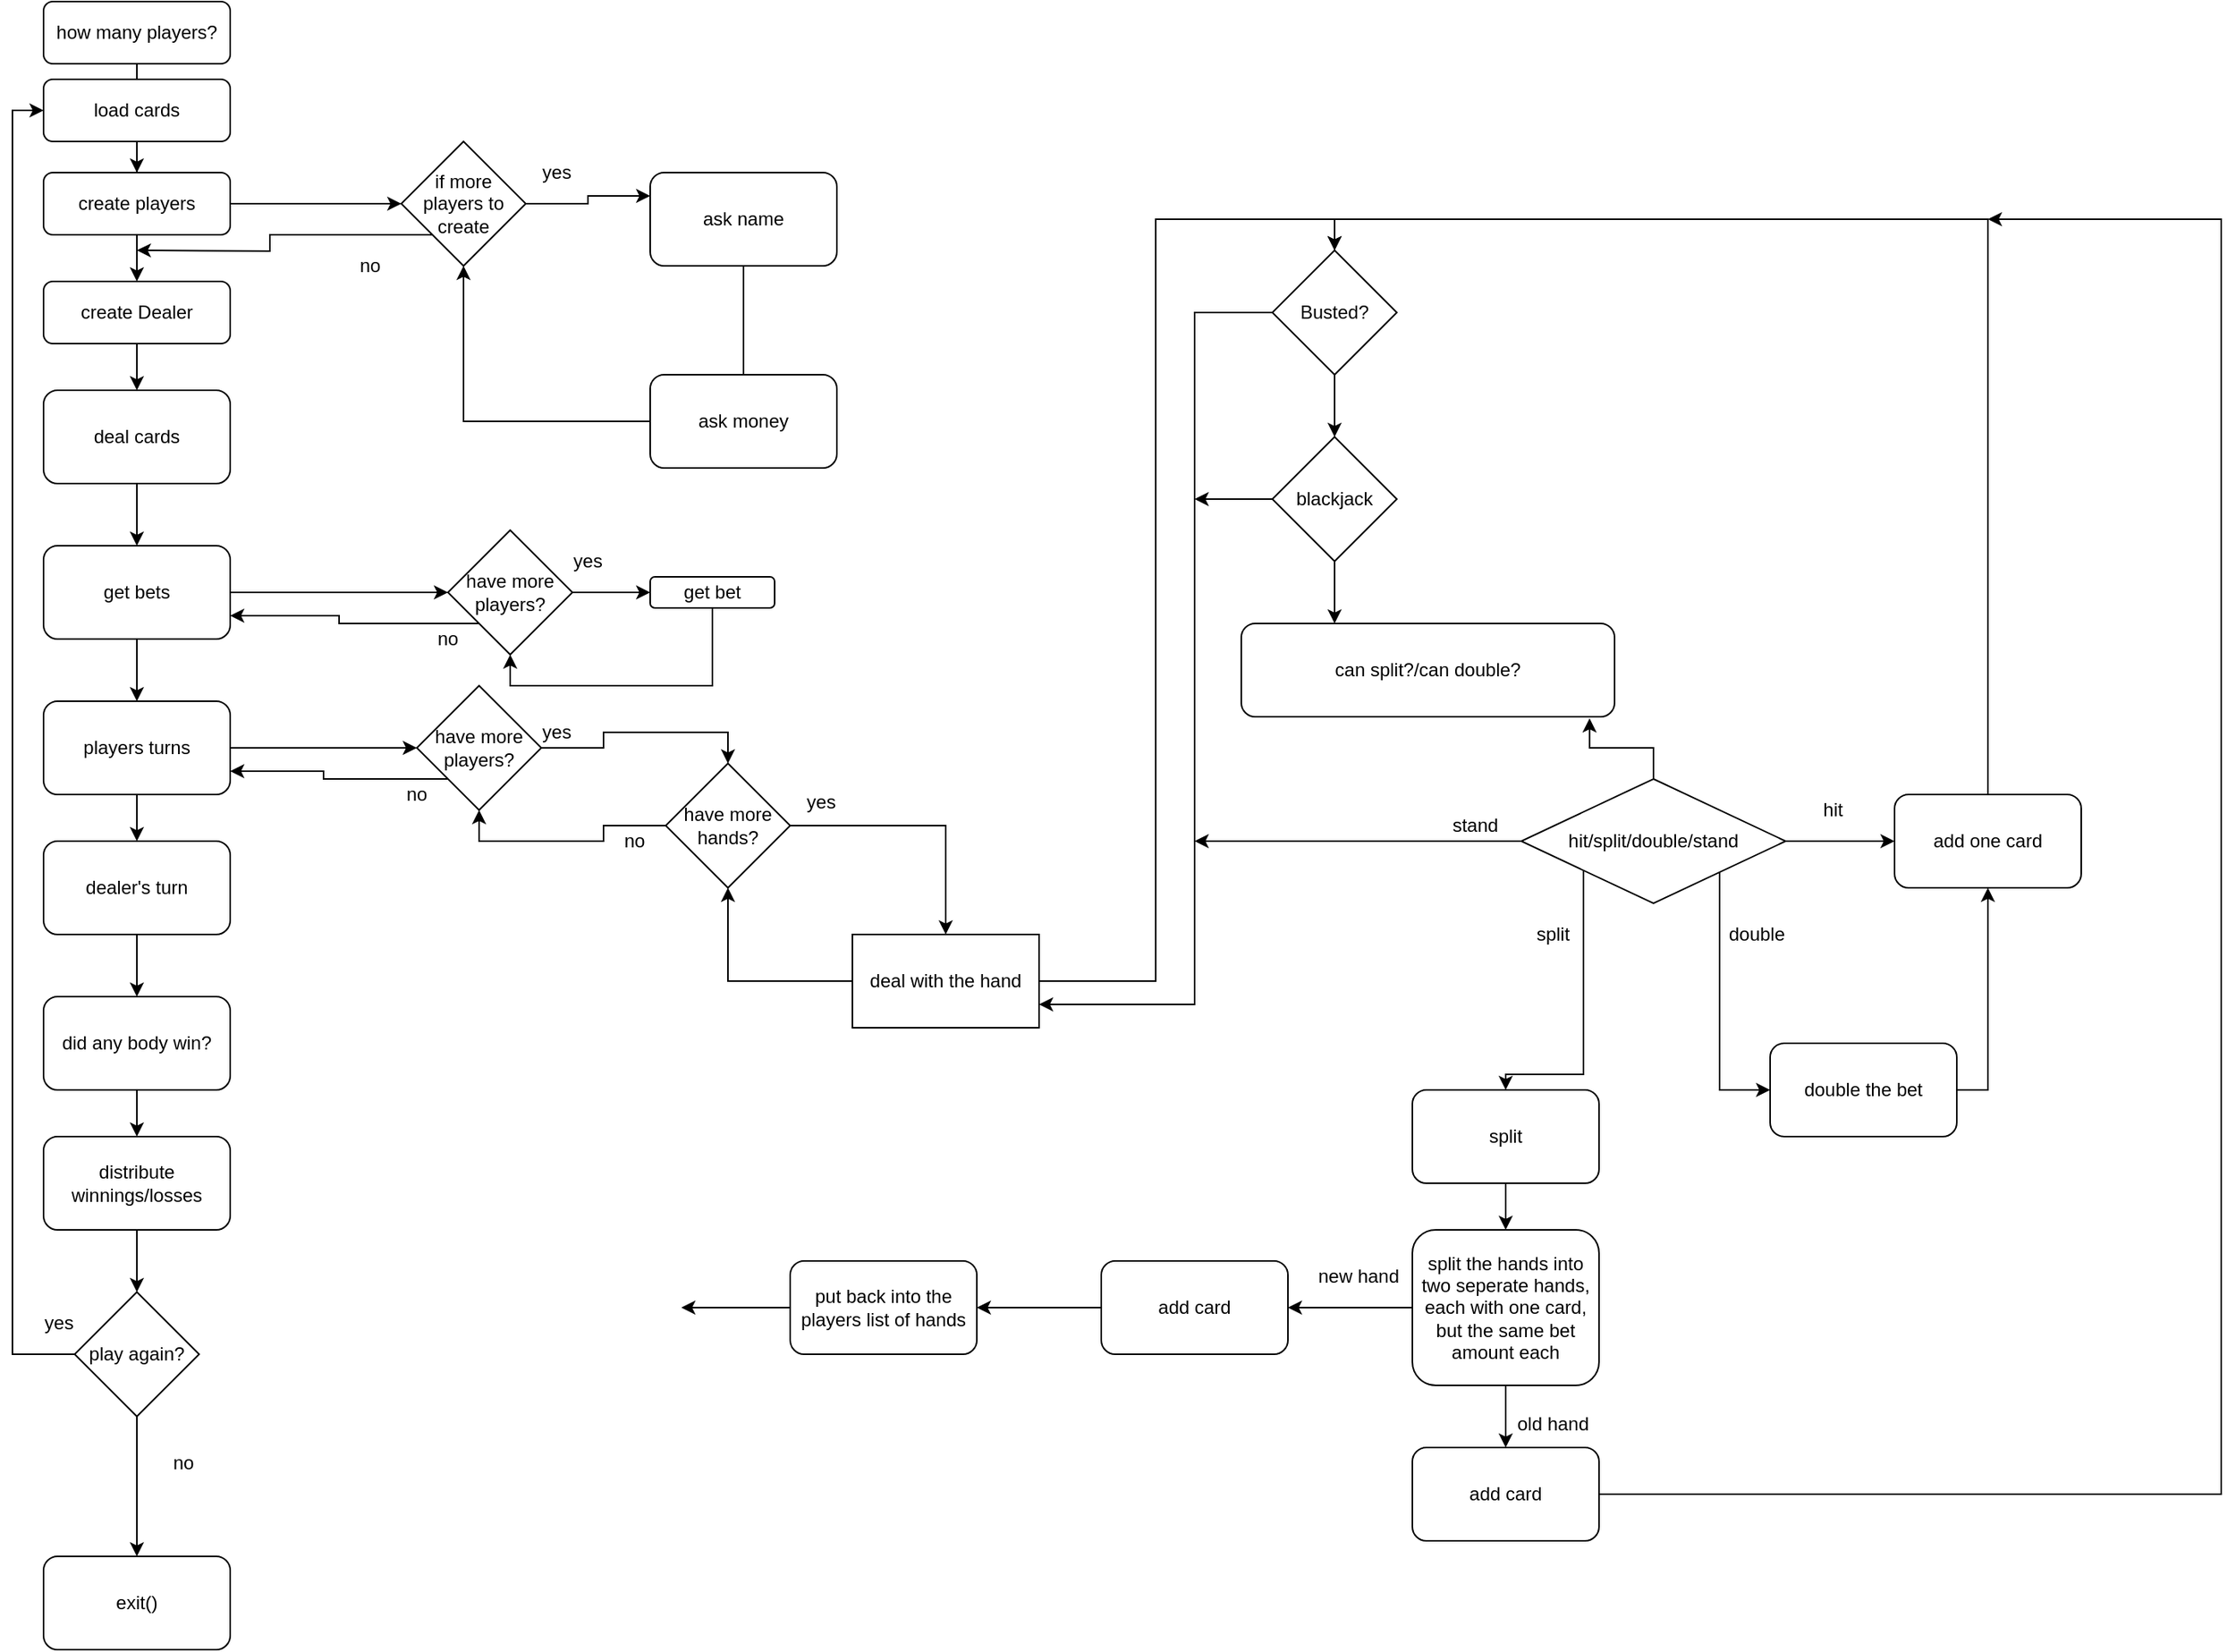 <mxfile version="12.9.3" type="device"><diagram id="C5RBs43oDa-KdzZeNtuy" name="Page-1"><mxGraphModel dx="1760" dy="809" grid="1" gridSize="10" guides="1" tooltips="1" connect="1" arrows="1" fold="1" page="1" pageScale="1" pageWidth="827" pageHeight="1169" math="0" shadow="0"><root><mxCell id="WIyWlLk6GJQsqaUBKTNV-0"/><mxCell id="WIyWlLk6GJQsqaUBKTNV-1" parent="WIyWlLk6GJQsqaUBKTNV-0"/><mxCell id="WIyWlLk6GJQsqaUBKTNV-2" value="" style="rounded=0;html=1;jettySize=auto;orthogonalLoop=1;fontSize=11;endArrow=block;endFill=0;endSize=8;strokeWidth=1;shadow=0;labelBackgroundColor=none;edgeStyle=orthogonalEdgeStyle;" parent="WIyWlLk6GJQsqaUBKTNV-1" source="WIyWlLk6GJQsqaUBKTNV-3" edge="1"><mxGeometry relative="1" as="geometry"><mxPoint x="220" y="170" as="targetPoint"/></mxGeometry></mxCell><mxCell id="WIyWlLk6GJQsqaUBKTNV-3" value="how many players?" style="rounded=1;whiteSpace=wrap;html=1;fontSize=12;glass=0;strokeWidth=1;shadow=0;" parent="WIyWlLk6GJQsqaUBKTNV-1" vertex="1"><mxGeometry x="160" y="80" width="120" height="40" as="geometry"/></mxCell><mxCell id="UgbDgg8JMqXlMSaHGFcO-2" style="edgeStyle=orthogonalEdgeStyle;rounded=0;orthogonalLoop=1;jettySize=auto;html=1;" parent="WIyWlLk6GJQsqaUBKTNV-1" source="WIyWlLk6GJQsqaUBKTNV-7" target="UgbDgg8JMqXlMSaHGFcO-0" edge="1"><mxGeometry relative="1" as="geometry"/></mxCell><mxCell id="WIyWlLk6GJQsqaUBKTNV-7" value="load cards" style="rounded=1;whiteSpace=wrap;html=1;fontSize=12;glass=0;strokeWidth=1;shadow=0;" parent="WIyWlLk6GJQsqaUBKTNV-1" vertex="1"><mxGeometry x="160" y="130" width="120" height="40" as="geometry"/></mxCell><mxCell id="UgbDgg8JMqXlMSaHGFcO-3" style="edgeStyle=orthogonalEdgeStyle;rounded=0;orthogonalLoop=1;jettySize=auto;html=1;entryX=0.5;entryY=0;entryDx=0;entryDy=0;" parent="WIyWlLk6GJQsqaUBKTNV-1" source="UgbDgg8JMqXlMSaHGFcO-0" target="UgbDgg8JMqXlMSaHGFcO-1" edge="1"><mxGeometry relative="1" as="geometry"/></mxCell><mxCell id="UgbDgg8JMqXlMSaHGFcO-4" style="edgeStyle=orthogonalEdgeStyle;rounded=0;orthogonalLoop=1;jettySize=auto;html=1;" parent="WIyWlLk6GJQsqaUBKTNV-1" source="UgbDgg8JMqXlMSaHGFcO-0" edge="1"><mxGeometry relative="1" as="geometry"><mxPoint x="390" y="210" as="targetPoint"/></mxGeometry></mxCell><mxCell id="UgbDgg8JMqXlMSaHGFcO-0" value="create players" style="rounded=1;whiteSpace=wrap;html=1;fontSize=12;glass=0;strokeWidth=1;shadow=0;" parent="WIyWlLk6GJQsqaUBKTNV-1" vertex="1"><mxGeometry x="160" y="190" width="120" height="40" as="geometry"/></mxCell><mxCell id="UgbDgg8JMqXlMSaHGFcO-42" style="edgeStyle=orthogonalEdgeStyle;rounded=0;orthogonalLoop=1;jettySize=auto;html=1;" parent="WIyWlLk6GJQsqaUBKTNV-1" source="UgbDgg8JMqXlMSaHGFcO-1" target="UgbDgg8JMqXlMSaHGFcO-24" edge="1"><mxGeometry relative="1" as="geometry"/></mxCell><mxCell id="UgbDgg8JMqXlMSaHGFcO-1" value="create Dealer" style="rounded=1;whiteSpace=wrap;html=1;fontSize=12;glass=0;strokeWidth=1;shadow=0;" parent="WIyWlLk6GJQsqaUBKTNV-1" vertex="1"><mxGeometry x="160" y="260" width="120" height="40" as="geometry"/></mxCell><mxCell id="UgbDgg8JMqXlMSaHGFcO-9" style="edgeStyle=orthogonalEdgeStyle;rounded=0;orthogonalLoop=1;jettySize=auto;html=1;" parent="WIyWlLk6GJQsqaUBKTNV-1" source="UgbDgg8JMqXlMSaHGFcO-5" edge="1"><mxGeometry relative="1" as="geometry"><mxPoint x="610" y="330" as="targetPoint"/></mxGeometry></mxCell><mxCell id="UgbDgg8JMqXlMSaHGFcO-5" value="ask name" style="rounded=1;whiteSpace=wrap;html=1;" parent="WIyWlLk6GJQsqaUBKTNV-1" vertex="1"><mxGeometry x="550" y="190" width="120" height="60" as="geometry"/></mxCell><mxCell id="UgbDgg8JMqXlMSaHGFcO-8" style="edgeStyle=orthogonalEdgeStyle;rounded=0;orthogonalLoop=1;jettySize=auto;html=1;entryX=0;entryY=0.25;entryDx=0;entryDy=0;" parent="WIyWlLk6GJQsqaUBKTNV-1" source="UgbDgg8JMqXlMSaHGFcO-6" target="UgbDgg8JMqXlMSaHGFcO-5" edge="1"><mxGeometry relative="1" as="geometry"/></mxCell><mxCell id="UgbDgg8JMqXlMSaHGFcO-16" style="edgeStyle=orthogonalEdgeStyle;rounded=0;orthogonalLoop=1;jettySize=auto;html=1;exitX=0;exitY=1;exitDx=0;exitDy=0;" parent="WIyWlLk6GJQsqaUBKTNV-1" source="UgbDgg8JMqXlMSaHGFcO-6" edge="1"><mxGeometry relative="1" as="geometry"><mxPoint x="220" y="240" as="targetPoint"/></mxGeometry></mxCell><mxCell id="UgbDgg8JMqXlMSaHGFcO-6" value="if more players to create" style="rhombus;whiteSpace=wrap;html=1;" parent="WIyWlLk6GJQsqaUBKTNV-1" vertex="1"><mxGeometry x="390" y="170" width="80" height="80" as="geometry"/></mxCell><mxCell id="UgbDgg8JMqXlMSaHGFcO-11" style="edgeStyle=orthogonalEdgeStyle;rounded=0;orthogonalLoop=1;jettySize=auto;html=1;entryX=0.5;entryY=1;entryDx=0;entryDy=0;" parent="WIyWlLk6GJQsqaUBKTNV-1" source="UgbDgg8JMqXlMSaHGFcO-10" target="UgbDgg8JMqXlMSaHGFcO-6" edge="1"><mxGeometry relative="1" as="geometry"/></mxCell><mxCell id="UgbDgg8JMqXlMSaHGFcO-10" value="ask money" style="rounded=1;whiteSpace=wrap;html=1;" parent="WIyWlLk6GJQsqaUBKTNV-1" vertex="1"><mxGeometry x="550" y="320" width="120" height="60" as="geometry"/></mxCell><mxCell id="UgbDgg8JMqXlMSaHGFcO-12" value="yes" style="text;html=1;strokeColor=none;fillColor=none;align=center;verticalAlign=middle;whiteSpace=wrap;rounded=0;" parent="WIyWlLk6GJQsqaUBKTNV-1" vertex="1"><mxGeometry x="470" y="180" width="40" height="20" as="geometry"/></mxCell><mxCell id="UgbDgg8JMqXlMSaHGFcO-14" value="&lt;div&gt;no&lt;/div&gt;" style="text;html=1;strokeColor=none;fillColor=none;align=center;verticalAlign=middle;whiteSpace=wrap;rounded=0;" parent="WIyWlLk6GJQsqaUBKTNV-1" vertex="1"><mxGeometry x="350" y="240" width="40" height="20" as="geometry"/></mxCell><mxCell id="UgbDgg8JMqXlMSaHGFcO-44" style="edgeStyle=orthogonalEdgeStyle;rounded=0;orthogonalLoop=1;jettySize=auto;html=1;" parent="WIyWlLk6GJQsqaUBKTNV-1" source="UgbDgg8JMqXlMSaHGFcO-21" target="UgbDgg8JMqXlMSaHGFcO-22" edge="1"><mxGeometry relative="1" as="geometry"/></mxCell><mxCell id="hKHF6bIFZoX23VhzUUhw-0" style="edgeStyle=orthogonalEdgeStyle;rounded=0;orthogonalLoop=1;jettySize=auto;html=1;" edge="1" parent="WIyWlLk6GJQsqaUBKTNV-1" source="UgbDgg8JMqXlMSaHGFcO-21" target="hKHF6bIFZoX23VhzUUhw-1"><mxGeometry relative="1" as="geometry"><mxPoint x="460" y="460" as="targetPoint"/></mxGeometry></mxCell><mxCell id="UgbDgg8JMqXlMSaHGFcO-21" value="get bets" style="rounded=1;whiteSpace=wrap;html=1;" parent="WIyWlLk6GJQsqaUBKTNV-1" vertex="1"><mxGeometry x="160" y="430" width="120" height="60" as="geometry"/></mxCell><mxCell id="UgbDgg8JMqXlMSaHGFcO-25" style="edgeStyle=orthogonalEdgeStyle;rounded=0;orthogonalLoop=1;jettySize=auto;html=1;exitX=1;exitY=0.5;exitDx=0;exitDy=0;entryX=0;entryY=0.5;entryDx=0;entryDy=0;" parent="WIyWlLk6GJQsqaUBKTNV-1" source="UgbDgg8JMqXlMSaHGFcO-22" target="hKHF6bIFZoX23VhzUUhw-8" edge="1"><mxGeometry relative="1" as="geometry"><mxPoint x="440" y="560" as="targetPoint"/></mxGeometry></mxCell><mxCell id="UgbDgg8JMqXlMSaHGFcO-48" style="edgeStyle=orthogonalEdgeStyle;rounded=0;orthogonalLoop=1;jettySize=auto;html=1;entryX=0.5;entryY=0;entryDx=0;entryDy=0;" parent="WIyWlLk6GJQsqaUBKTNV-1" source="UgbDgg8JMqXlMSaHGFcO-22" target="UgbDgg8JMqXlMSaHGFcO-45" edge="1"><mxGeometry relative="1" as="geometry"/></mxCell><mxCell id="UgbDgg8JMqXlMSaHGFcO-22" value="players turns" style="rounded=1;whiteSpace=wrap;html=1;" parent="WIyWlLk6GJQsqaUBKTNV-1" vertex="1"><mxGeometry x="160" y="530" width="120" height="60" as="geometry"/></mxCell><mxCell id="UgbDgg8JMqXlMSaHGFcO-43" style="edgeStyle=orthogonalEdgeStyle;rounded=0;orthogonalLoop=1;jettySize=auto;html=1;" parent="WIyWlLk6GJQsqaUBKTNV-1" source="UgbDgg8JMqXlMSaHGFcO-24" target="UgbDgg8JMqXlMSaHGFcO-21" edge="1"><mxGeometry relative="1" as="geometry"/></mxCell><mxCell id="UgbDgg8JMqXlMSaHGFcO-24" value="deal cards" style="rounded=1;whiteSpace=wrap;html=1;" parent="WIyWlLk6GJQsqaUBKTNV-1" vertex="1"><mxGeometry x="160" y="330" width="120" height="60" as="geometry"/></mxCell><mxCell id="UgbDgg8JMqXlMSaHGFcO-47" style="edgeStyle=orthogonalEdgeStyle;rounded=0;orthogonalLoop=1;jettySize=auto;html=1;entryX=0.5;entryY=0;entryDx=0;entryDy=0;" parent="WIyWlLk6GJQsqaUBKTNV-1" source="UgbDgg8JMqXlMSaHGFcO-45" target="UgbDgg8JMqXlMSaHGFcO-46" edge="1"><mxGeometry relative="1" as="geometry"/></mxCell><mxCell id="UgbDgg8JMqXlMSaHGFcO-45" value="dealer's turn" style="rounded=1;whiteSpace=wrap;html=1;" parent="WIyWlLk6GJQsqaUBKTNV-1" vertex="1"><mxGeometry x="160" y="620" width="120" height="60" as="geometry"/></mxCell><mxCell id="UgbDgg8JMqXlMSaHGFcO-59" style="edgeStyle=orthogonalEdgeStyle;rounded=0;orthogonalLoop=1;jettySize=auto;html=1;" parent="WIyWlLk6GJQsqaUBKTNV-1" source="UgbDgg8JMqXlMSaHGFcO-46" target="UgbDgg8JMqXlMSaHGFcO-49" edge="1"><mxGeometry relative="1" as="geometry"/></mxCell><mxCell id="UgbDgg8JMqXlMSaHGFcO-46" value="did any body win?" style="rounded=1;whiteSpace=wrap;html=1;" parent="WIyWlLk6GJQsqaUBKTNV-1" vertex="1"><mxGeometry x="160" y="720" width="120" height="60" as="geometry"/></mxCell><mxCell id="UgbDgg8JMqXlMSaHGFcO-58" style="edgeStyle=orthogonalEdgeStyle;rounded=0;orthogonalLoop=1;jettySize=auto;html=1;" parent="WIyWlLk6GJQsqaUBKTNV-1" source="UgbDgg8JMqXlMSaHGFcO-49" target="UgbDgg8JMqXlMSaHGFcO-51" edge="1"><mxGeometry relative="1" as="geometry"/></mxCell><mxCell id="UgbDgg8JMqXlMSaHGFcO-49" value="distribute winnings/losses" style="rounded=1;whiteSpace=wrap;html=1;" parent="WIyWlLk6GJQsqaUBKTNV-1" vertex="1"><mxGeometry x="160" y="810" width="120" height="60" as="geometry"/></mxCell><mxCell id="UgbDgg8JMqXlMSaHGFcO-53" style="edgeStyle=orthogonalEdgeStyle;rounded=0;orthogonalLoop=1;jettySize=auto;html=1;entryX=0;entryY=0.5;entryDx=0;entryDy=0;" parent="WIyWlLk6GJQsqaUBKTNV-1" source="UgbDgg8JMqXlMSaHGFcO-51" target="WIyWlLk6GJQsqaUBKTNV-7" edge="1"><mxGeometry relative="1" as="geometry"><Array as="points"><mxPoint x="140" y="950"/><mxPoint x="140" y="150"/></Array></mxGeometry></mxCell><mxCell id="UgbDgg8JMqXlMSaHGFcO-54" style="edgeStyle=orthogonalEdgeStyle;rounded=0;orthogonalLoop=1;jettySize=auto;html=1;" parent="WIyWlLk6GJQsqaUBKTNV-1" source="UgbDgg8JMqXlMSaHGFcO-51" edge="1"><mxGeometry relative="1" as="geometry"><mxPoint x="220" y="1080" as="targetPoint"/></mxGeometry></mxCell><mxCell id="UgbDgg8JMqXlMSaHGFcO-51" value="play again?" style="rhombus;whiteSpace=wrap;html=1;" parent="WIyWlLk6GJQsqaUBKTNV-1" vertex="1"><mxGeometry x="180" y="910" width="80" height="80" as="geometry"/></mxCell><mxCell id="UgbDgg8JMqXlMSaHGFcO-55" value="yes" style="text;html=1;strokeColor=none;fillColor=none;align=center;verticalAlign=middle;whiteSpace=wrap;rounded=0;" parent="WIyWlLk6GJQsqaUBKTNV-1" vertex="1"><mxGeometry x="150" y="920" width="40" height="20" as="geometry"/></mxCell><mxCell id="UgbDgg8JMqXlMSaHGFcO-56" value="&lt;div&gt;no&lt;/div&gt;" style="text;html=1;strokeColor=none;fillColor=none;align=center;verticalAlign=middle;whiteSpace=wrap;rounded=0;" parent="WIyWlLk6GJQsqaUBKTNV-1" vertex="1"><mxGeometry x="230" y="1010" width="40" height="20" as="geometry"/></mxCell><mxCell id="UgbDgg8JMqXlMSaHGFcO-60" value="exit()" style="rounded=1;whiteSpace=wrap;html=1;" parent="WIyWlLk6GJQsqaUBKTNV-1" vertex="1"><mxGeometry x="160" y="1080" width="120" height="60" as="geometry"/></mxCell><mxCell id="hKHF6bIFZoX23VhzUUhw-2" style="edgeStyle=orthogonalEdgeStyle;rounded=0;orthogonalLoop=1;jettySize=auto;html=1;" edge="1" parent="WIyWlLk6GJQsqaUBKTNV-1" source="hKHF6bIFZoX23VhzUUhw-1" target="hKHF6bIFZoX23VhzUUhw-3"><mxGeometry relative="1" as="geometry"><mxPoint x="610" y="460" as="targetPoint"/></mxGeometry></mxCell><mxCell id="hKHF6bIFZoX23VhzUUhw-5" style="edgeStyle=orthogonalEdgeStyle;rounded=0;orthogonalLoop=1;jettySize=auto;html=1;exitX=0;exitY=1;exitDx=0;exitDy=0;entryX=1;entryY=0.75;entryDx=0;entryDy=0;" edge="1" parent="WIyWlLk6GJQsqaUBKTNV-1" source="hKHF6bIFZoX23VhzUUhw-1" target="UgbDgg8JMqXlMSaHGFcO-21"><mxGeometry relative="1" as="geometry"/></mxCell><mxCell id="hKHF6bIFZoX23VhzUUhw-1" value="have more players?" style="rhombus;whiteSpace=wrap;html=1;" vertex="1" parent="WIyWlLk6GJQsqaUBKTNV-1"><mxGeometry x="420" y="420" width="80" height="80" as="geometry"/></mxCell><mxCell id="hKHF6bIFZoX23VhzUUhw-4" style="edgeStyle=orthogonalEdgeStyle;rounded=0;orthogonalLoop=1;jettySize=auto;html=1;entryX=0.5;entryY=1;entryDx=0;entryDy=0;" edge="1" parent="WIyWlLk6GJQsqaUBKTNV-1" source="hKHF6bIFZoX23VhzUUhw-3" target="hKHF6bIFZoX23VhzUUhw-1"><mxGeometry relative="1" as="geometry"><Array as="points"><mxPoint x="590" y="520"/><mxPoint x="460" y="520"/></Array></mxGeometry></mxCell><mxCell id="hKHF6bIFZoX23VhzUUhw-3" value="get bet" style="rounded=1;whiteSpace=wrap;html=1;" vertex="1" parent="WIyWlLk6GJQsqaUBKTNV-1"><mxGeometry x="550" y="450" width="80" height="20" as="geometry"/></mxCell><mxCell id="hKHF6bIFZoX23VhzUUhw-6" value="&lt;div&gt;no&lt;/div&gt;" style="text;html=1;strokeColor=none;fillColor=none;align=center;verticalAlign=middle;whiteSpace=wrap;rounded=0;" vertex="1" parent="WIyWlLk6GJQsqaUBKTNV-1"><mxGeometry x="400" y="480" width="40" height="20" as="geometry"/></mxCell><mxCell id="hKHF6bIFZoX23VhzUUhw-7" value="&lt;div&gt;yes&lt;/div&gt;" style="text;html=1;strokeColor=none;fillColor=none;align=center;verticalAlign=middle;whiteSpace=wrap;rounded=0;" vertex="1" parent="WIyWlLk6GJQsqaUBKTNV-1"><mxGeometry x="490" y="430" width="40" height="20" as="geometry"/></mxCell><mxCell id="hKHF6bIFZoX23VhzUUhw-9" style="edgeStyle=orthogonalEdgeStyle;rounded=0;orthogonalLoop=1;jettySize=auto;html=1;entryX=0.5;entryY=0;entryDx=0;entryDy=0;" edge="1" parent="WIyWlLk6GJQsqaUBKTNV-1" source="hKHF6bIFZoX23VhzUUhw-8" target="hKHF6bIFZoX23VhzUUhw-10"><mxGeometry relative="1" as="geometry"><mxPoint x="600" y="610" as="targetPoint"/></mxGeometry></mxCell><mxCell id="hKHF6bIFZoX23VhzUUhw-16" style="edgeStyle=orthogonalEdgeStyle;rounded=0;orthogonalLoop=1;jettySize=auto;html=1;exitX=0;exitY=1;exitDx=0;exitDy=0;entryX=1;entryY=0.75;entryDx=0;entryDy=0;" edge="1" parent="WIyWlLk6GJQsqaUBKTNV-1" source="hKHF6bIFZoX23VhzUUhw-8" target="UgbDgg8JMqXlMSaHGFcO-22"><mxGeometry relative="1" as="geometry"/></mxCell><mxCell id="hKHF6bIFZoX23VhzUUhw-8" value="have more players?" style="rhombus;whiteSpace=wrap;html=1;" vertex="1" parent="WIyWlLk6GJQsqaUBKTNV-1"><mxGeometry x="400" y="520" width="80" height="80" as="geometry"/></mxCell><mxCell id="hKHF6bIFZoX23VhzUUhw-13" style="edgeStyle=orthogonalEdgeStyle;rounded=0;orthogonalLoop=1;jettySize=auto;html=1;exitX=1;exitY=0.5;exitDx=0;exitDy=0;entryX=0.5;entryY=0;entryDx=0;entryDy=0;" edge="1" parent="WIyWlLk6GJQsqaUBKTNV-1" source="hKHF6bIFZoX23VhzUUhw-10" target="hKHF6bIFZoX23VhzUUhw-11"><mxGeometry relative="1" as="geometry"/></mxCell><mxCell id="hKHF6bIFZoX23VhzUUhw-15" style="edgeStyle=orthogonalEdgeStyle;rounded=0;orthogonalLoop=1;jettySize=auto;html=1;exitX=0;exitY=0.5;exitDx=0;exitDy=0;entryX=0.5;entryY=1;entryDx=0;entryDy=0;" edge="1" parent="WIyWlLk6GJQsqaUBKTNV-1" source="hKHF6bIFZoX23VhzUUhw-10" target="hKHF6bIFZoX23VhzUUhw-8"><mxGeometry relative="1" as="geometry"/></mxCell><mxCell id="hKHF6bIFZoX23VhzUUhw-10" value="have more hands?" style="rhombus;whiteSpace=wrap;html=1;" vertex="1" parent="WIyWlLk6GJQsqaUBKTNV-1"><mxGeometry x="560" y="570" width="80" height="80" as="geometry"/></mxCell><mxCell id="hKHF6bIFZoX23VhzUUhw-12" style="edgeStyle=orthogonalEdgeStyle;rounded=0;orthogonalLoop=1;jettySize=auto;html=1;exitX=1;exitY=0.5;exitDx=0;exitDy=0;entryX=0.5;entryY=0;entryDx=0;entryDy=0;" edge="1" parent="WIyWlLk6GJQsqaUBKTNV-1" source="hKHF6bIFZoX23VhzUUhw-11" target="hKHF6bIFZoX23VhzUUhw-25"><mxGeometry relative="1" as="geometry"><mxPoint x="870" y="210" as="targetPoint"/></mxGeometry></mxCell><mxCell id="hKHF6bIFZoX23VhzUUhw-14" style="edgeStyle=orthogonalEdgeStyle;rounded=0;orthogonalLoop=1;jettySize=auto;html=1;exitX=0;exitY=0.5;exitDx=0;exitDy=0;entryX=0.5;entryY=1;entryDx=0;entryDy=0;" edge="1" parent="WIyWlLk6GJQsqaUBKTNV-1" source="hKHF6bIFZoX23VhzUUhw-11" target="hKHF6bIFZoX23VhzUUhw-10"><mxGeometry relative="1" as="geometry"/></mxCell><mxCell id="hKHF6bIFZoX23VhzUUhw-11" value="deal with the hand" style="rounded=0;whiteSpace=wrap;html=1;" vertex="1" parent="WIyWlLk6GJQsqaUBKTNV-1"><mxGeometry x="680" y="680" width="120" height="60" as="geometry"/></mxCell><mxCell id="hKHF6bIFZoX23VhzUUhw-17" value="no" style="text;html=1;strokeColor=none;fillColor=none;align=center;verticalAlign=middle;whiteSpace=wrap;rounded=0;" vertex="1" parent="WIyWlLk6GJQsqaUBKTNV-1"><mxGeometry x="380" y="580" width="40" height="20" as="geometry"/></mxCell><mxCell id="hKHF6bIFZoX23VhzUUhw-18" value="no" style="text;html=1;strokeColor=none;fillColor=none;align=center;verticalAlign=middle;whiteSpace=wrap;rounded=0;" vertex="1" parent="WIyWlLk6GJQsqaUBKTNV-1"><mxGeometry x="520" y="610" width="40" height="20" as="geometry"/></mxCell><mxCell id="hKHF6bIFZoX23VhzUUhw-19" value="&lt;div&gt;yes&lt;/div&gt;" style="text;html=1;strokeColor=none;fillColor=none;align=center;verticalAlign=middle;whiteSpace=wrap;rounded=0;" vertex="1" parent="WIyWlLk6GJQsqaUBKTNV-1"><mxGeometry x="470" y="540" width="40" height="20" as="geometry"/></mxCell><mxCell id="hKHF6bIFZoX23VhzUUhw-23" value="&lt;div&gt;yes&lt;/div&gt;" style="text;html=1;strokeColor=none;fillColor=none;align=center;verticalAlign=middle;whiteSpace=wrap;rounded=0;" vertex="1" parent="WIyWlLk6GJQsqaUBKTNV-1"><mxGeometry x="640" y="585" width="40" height="20" as="geometry"/></mxCell><mxCell id="hKHF6bIFZoX23VhzUUhw-28" style="edgeStyle=orthogonalEdgeStyle;rounded=0;orthogonalLoop=1;jettySize=auto;html=1;exitX=0;exitY=0.5;exitDx=0;exitDy=0;entryX=1;entryY=0.75;entryDx=0;entryDy=0;" edge="1" parent="WIyWlLk6GJQsqaUBKTNV-1" source="hKHF6bIFZoX23VhzUUhw-25" target="hKHF6bIFZoX23VhzUUhw-11"><mxGeometry relative="1" as="geometry"><Array as="points"><mxPoint x="900" y="280"/><mxPoint x="900" y="725"/></Array></mxGeometry></mxCell><mxCell id="hKHF6bIFZoX23VhzUUhw-30" style="edgeStyle=orthogonalEdgeStyle;rounded=0;orthogonalLoop=1;jettySize=auto;html=1;exitX=0.5;exitY=1;exitDx=0;exitDy=0;" edge="1" parent="WIyWlLk6GJQsqaUBKTNV-1" source="hKHF6bIFZoX23VhzUUhw-25" target="hKHF6bIFZoX23VhzUUhw-26"><mxGeometry relative="1" as="geometry"/></mxCell><mxCell id="hKHF6bIFZoX23VhzUUhw-25" value="Busted?" style="rhombus;whiteSpace=wrap;html=1;" vertex="1" parent="WIyWlLk6GJQsqaUBKTNV-1"><mxGeometry x="950" y="240" width="80" height="80" as="geometry"/></mxCell><mxCell id="hKHF6bIFZoX23VhzUUhw-29" style="edgeStyle=orthogonalEdgeStyle;rounded=0;orthogonalLoop=1;jettySize=auto;html=1;exitX=0;exitY=0.5;exitDx=0;exitDy=0;" edge="1" parent="WIyWlLk6GJQsqaUBKTNV-1" source="hKHF6bIFZoX23VhzUUhw-26"><mxGeometry relative="1" as="geometry"><mxPoint x="900" y="400" as="targetPoint"/></mxGeometry></mxCell><mxCell id="hKHF6bIFZoX23VhzUUhw-31" style="edgeStyle=orthogonalEdgeStyle;rounded=0;orthogonalLoop=1;jettySize=auto;html=1;exitX=0.5;exitY=1;exitDx=0;exitDy=0;entryX=0.5;entryY=0;entryDx=0;entryDy=0;" edge="1" parent="WIyWlLk6GJQsqaUBKTNV-1" source="hKHF6bIFZoX23VhzUUhw-26"><mxGeometry relative="1" as="geometry"><mxPoint x="990" y="480" as="targetPoint"/></mxGeometry></mxCell><mxCell id="hKHF6bIFZoX23VhzUUhw-26" value="blackjack" style="rhombus;whiteSpace=wrap;html=1;" vertex="1" parent="WIyWlLk6GJQsqaUBKTNV-1"><mxGeometry x="950" y="360" width="80" height="80" as="geometry"/></mxCell><mxCell id="hKHF6bIFZoX23VhzUUhw-36" value="can split?/can double?" style="rounded=1;whiteSpace=wrap;html=1;" vertex="1" parent="WIyWlLk6GJQsqaUBKTNV-1"><mxGeometry x="930" y="480" width="240" height="60" as="geometry"/></mxCell><mxCell id="hKHF6bIFZoX23VhzUUhw-40" style="edgeStyle=orthogonalEdgeStyle;rounded=0;orthogonalLoop=1;jettySize=auto;html=1;entryX=0.933;entryY=1.017;entryDx=0;entryDy=0;entryPerimeter=0;" edge="1" parent="WIyWlLk6GJQsqaUBKTNV-1" source="hKHF6bIFZoX23VhzUUhw-39" target="hKHF6bIFZoX23VhzUUhw-36"><mxGeometry relative="1" as="geometry"/></mxCell><mxCell id="hKHF6bIFZoX23VhzUUhw-41" style="edgeStyle=orthogonalEdgeStyle;rounded=0;orthogonalLoop=1;jettySize=auto;html=1;exitX=0;exitY=0.5;exitDx=0;exitDy=0;" edge="1" parent="WIyWlLk6GJQsqaUBKTNV-1" source="hKHF6bIFZoX23VhzUUhw-39"><mxGeometry relative="1" as="geometry"><mxPoint x="900" y="620" as="targetPoint"/></mxGeometry></mxCell><mxCell id="hKHF6bIFZoX23VhzUUhw-43" style="edgeStyle=orthogonalEdgeStyle;rounded=0;orthogonalLoop=1;jettySize=auto;html=1;" edge="1" parent="WIyWlLk6GJQsqaUBKTNV-1" source="hKHF6bIFZoX23VhzUUhw-39"><mxGeometry relative="1" as="geometry"><mxPoint x="1350" y="620" as="targetPoint"/></mxGeometry></mxCell><mxCell id="hKHF6bIFZoX23VhzUUhw-44" style="edgeStyle=orthogonalEdgeStyle;rounded=0;orthogonalLoop=1;jettySize=auto;html=1;" edge="1" parent="WIyWlLk6GJQsqaUBKTNV-1" source="hKHF6bIFZoX23VhzUUhw-39"><mxGeometry relative="1" as="geometry"><mxPoint x="1100" y="780" as="targetPoint"/><Array as="points"><mxPoint x="1150" y="770"/></Array></mxGeometry></mxCell><mxCell id="hKHF6bIFZoX23VhzUUhw-45" style="edgeStyle=orthogonalEdgeStyle;rounded=0;orthogonalLoop=1;jettySize=auto;html=1;exitX=1;exitY=1;exitDx=0;exitDy=0;entryX=0;entryY=0.5;entryDx=0;entryDy=0;" edge="1" parent="WIyWlLk6GJQsqaUBKTNV-1" source="hKHF6bIFZoX23VhzUUhw-39" target="hKHF6bIFZoX23VhzUUhw-50"><mxGeometry relative="1" as="geometry"><mxPoint x="1330" y="750" as="targetPoint"/><Array as="points"><mxPoint x="1238" y="780"/></Array></mxGeometry></mxCell><mxCell id="hKHF6bIFZoX23VhzUUhw-39" value="hit/split/double/stand" style="rhombus;whiteSpace=wrap;html=1;" vertex="1" parent="WIyWlLk6GJQsqaUBKTNV-1"><mxGeometry x="1110" y="580" width="170" height="80" as="geometry"/></mxCell><mxCell id="hKHF6bIFZoX23VhzUUhw-42" value="stand" style="text;html=1;align=center;verticalAlign=middle;resizable=0;points=[];autosize=1;" vertex="1" parent="WIyWlLk6GJQsqaUBKTNV-1"><mxGeometry x="1060" y="600" width="40" height="20" as="geometry"/></mxCell><mxCell id="hKHF6bIFZoX23VhzUUhw-47" style="edgeStyle=orthogonalEdgeStyle;rounded=0;orthogonalLoop=1;jettySize=auto;html=1;entryX=0.5;entryY=0;entryDx=0;entryDy=0;" edge="1" parent="WIyWlLk6GJQsqaUBKTNV-1" source="hKHF6bIFZoX23VhzUUhw-46" target="hKHF6bIFZoX23VhzUUhw-25"><mxGeometry relative="1" as="geometry"><mxPoint x="990" y="230" as="targetPoint"/><Array as="points"><mxPoint x="1410" y="220"/><mxPoint x="990" y="220"/></Array></mxGeometry></mxCell><mxCell id="hKHF6bIFZoX23VhzUUhw-46" value="add one card" style="rounded=1;whiteSpace=wrap;html=1;" vertex="1" parent="WIyWlLk6GJQsqaUBKTNV-1"><mxGeometry x="1350" y="590" width="120" height="60" as="geometry"/></mxCell><mxCell id="hKHF6bIFZoX23VhzUUhw-48" value="&lt;div&gt;hit&lt;/div&gt;" style="text;html=1;align=center;verticalAlign=middle;resizable=0;points=[];autosize=1;" vertex="1" parent="WIyWlLk6GJQsqaUBKTNV-1"><mxGeometry x="1295" y="590" width="30" height="20" as="geometry"/></mxCell><mxCell id="hKHF6bIFZoX23VhzUUhw-56" style="edgeStyle=orthogonalEdgeStyle;rounded=0;orthogonalLoop=1;jettySize=auto;html=1;entryX=0.5;entryY=0;entryDx=0;entryDy=0;" edge="1" parent="WIyWlLk6GJQsqaUBKTNV-1" source="hKHF6bIFZoX23VhzUUhw-49" target="hKHF6bIFZoX23VhzUUhw-55"><mxGeometry relative="1" as="geometry"/></mxCell><mxCell id="hKHF6bIFZoX23VhzUUhw-49" value="split" style="rounded=1;whiteSpace=wrap;html=1;" vertex="1" parent="WIyWlLk6GJQsqaUBKTNV-1"><mxGeometry x="1040" y="780" width="120" height="60" as="geometry"/></mxCell><mxCell id="hKHF6bIFZoX23VhzUUhw-52" style="edgeStyle=orthogonalEdgeStyle;rounded=0;orthogonalLoop=1;jettySize=auto;html=1;entryX=0.5;entryY=1;entryDx=0;entryDy=0;" edge="1" parent="WIyWlLk6GJQsqaUBKTNV-1" source="hKHF6bIFZoX23VhzUUhw-50" target="hKHF6bIFZoX23VhzUUhw-46"><mxGeometry relative="1" as="geometry"><Array as="points"><mxPoint x="1410" y="780"/></Array></mxGeometry></mxCell><mxCell id="hKHF6bIFZoX23VhzUUhw-50" value="double the bet" style="rounded=1;whiteSpace=wrap;html=1;" vertex="1" parent="WIyWlLk6GJQsqaUBKTNV-1"><mxGeometry x="1270" y="750" width="120" height="60" as="geometry"/></mxCell><mxCell id="hKHF6bIFZoX23VhzUUhw-53" value="double" style="text;html=1;align=center;verticalAlign=middle;resizable=0;points=[];autosize=1;" vertex="1" parent="WIyWlLk6GJQsqaUBKTNV-1"><mxGeometry x="1236" y="670" width="50" height="20" as="geometry"/></mxCell><mxCell id="hKHF6bIFZoX23VhzUUhw-54" value="split" style="text;html=1;align=center;verticalAlign=middle;resizable=0;points=[];autosize=1;" vertex="1" parent="WIyWlLk6GJQsqaUBKTNV-1"><mxGeometry x="1110" y="670" width="40" height="20" as="geometry"/></mxCell><mxCell id="hKHF6bIFZoX23VhzUUhw-59" style="edgeStyle=orthogonalEdgeStyle;rounded=0;orthogonalLoop=1;jettySize=auto;html=1;entryX=1;entryY=0.5;entryDx=0;entryDy=0;" edge="1" parent="WIyWlLk6GJQsqaUBKTNV-1" source="hKHF6bIFZoX23VhzUUhw-55" target="hKHF6bIFZoX23VhzUUhw-58"><mxGeometry relative="1" as="geometry"/></mxCell><mxCell id="hKHF6bIFZoX23VhzUUhw-65" style="edgeStyle=orthogonalEdgeStyle;rounded=0;orthogonalLoop=1;jettySize=auto;html=1;" edge="1" parent="WIyWlLk6GJQsqaUBKTNV-1" source="hKHF6bIFZoX23VhzUUhw-55"><mxGeometry relative="1" as="geometry"><mxPoint x="1100" y="1010" as="targetPoint"/></mxGeometry></mxCell><mxCell id="hKHF6bIFZoX23VhzUUhw-55" value="split the hands into two seperate hands, each with one card, but the same bet amount each" style="rounded=1;whiteSpace=wrap;html=1;" vertex="1" parent="WIyWlLk6GJQsqaUBKTNV-1"><mxGeometry x="1040" y="870" width="120" height="100" as="geometry"/></mxCell><mxCell id="hKHF6bIFZoX23VhzUUhw-57" style="edgeStyle=orthogonalEdgeStyle;rounded=0;orthogonalLoop=1;jettySize=auto;html=1;exitX=0.5;exitY=1;exitDx=0;exitDy=0;" edge="1" parent="WIyWlLk6GJQsqaUBKTNV-1" source="hKHF6bIFZoX23VhzUUhw-55" target="hKHF6bIFZoX23VhzUUhw-55"><mxGeometry relative="1" as="geometry"/></mxCell><mxCell id="hKHF6bIFZoX23VhzUUhw-61" style="edgeStyle=orthogonalEdgeStyle;rounded=0;orthogonalLoop=1;jettySize=auto;html=1;" edge="1" parent="WIyWlLk6GJQsqaUBKTNV-1" source="hKHF6bIFZoX23VhzUUhw-58"><mxGeometry relative="1" as="geometry"><mxPoint x="760" y="920" as="targetPoint"/></mxGeometry></mxCell><mxCell id="hKHF6bIFZoX23VhzUUhw-58" value="add card" style="rounded=1;whiteSpace=wrap;html=1;" vertex="1" parent="WIyWlLk6GJQsqaUBKTNV-1"><mxGeometry x="840" y="890" width="120" height="60" as="geometry"/></mxCell><mxCell id="hKHF6bIFZoX23VhzUUhw-60" value="new hand" style="text;html=1;align=center;verticalAlign=middle;resizable=0;points=[];autosize=1;" vertex="1" parent="WIyWlLk6GJQsqaUBKTNV-1"><mxGeometry x="970" y="890" width="70" height="20" as="geometry"/></mxCell><mxCell id="hKHF6bIFZoX23VhzUUhw-64" style="edgeStyle=orthogonalEdgeStyle;rounded=0;orthogonalLoop=1;jettySize=auto;html=1;" edge="1" parent="WIyWlLk6GJQsqaUBKTNV-1" source="hKHF6bIFZoX23VhzUUhw-63"><mxGeometry relative="1" as="geometry"><mxPoint x="570" y="920" as="targetPoint"/></mxGeometry></mxCell><mxCell id="hKHF6bIFZoX23VhzUUhw-63" value="put back into the players list of hands" style="rounded=1;whiteSpace=wrap;html=1;" vertex="1" parent="WIyWlLk6GJQsqaUBKTNV-1"><mxGeometry x="640" y="890" width="120" height="60" as="geometry"/></mxCell><mxCell id="hKHF6bIFZoX23VhzUUhw-70" style="edgeStyle=orthogonalEdgeStyle;rounded=0;orthogonalLoop=1;jettySize=auto;html=1;" edge="1" parent="WIyWlLk6GJQsqaUBKTNV-1" source="hKHF6bIFZoX23VhzUUhw-66"><mxGeometry relative="1" as="geometry"><mxPoint x="1410" y="220" as="targetPoint"/><Array as="points"><mxPoint x="1560" y="1040"/><mxPoint x="1560" y="220"/></Array></mxGeometry></mxCell><mxCell id="hKHF6bIFZoX23VhzUUhw-66" value="add card" style="rounded=1;whiteSpace=wrap;html=1;" vertex="1" parent="WIyWlLk6GJQsqaUBKTNV-1"><mxGeometry x="1040" y="1010" width="120" height="60" as="geometry"/></mxCell><mxCell id="hKHF6bIFZoX23VhzUUhw-67" value="old hand" style="text;html=1;align=center;verticalAlign=middle;resizable=0;points=[];autosize=1;" vertex="1" parent="WIyWlLk6GJQsqaUBKTNV-1"><mxGeometry x="1100" y="985" width="60" height="20" as="geometry"/></mxCell></root></mxGraphModel></diagram></mxfile>